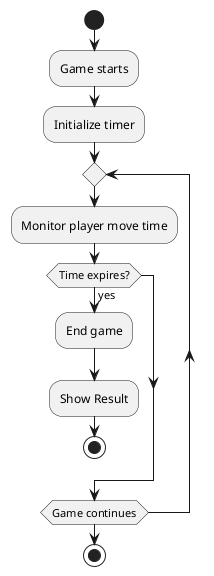 @startuml
start
:Game starts;
:Initialize timer;
repeat
    :Monitor player move time;
    if (Time expires?) then (yes)
        :End game;
        :Show Result;
        stop
    endif
repeat while (Game continues)
stop
@enduml
